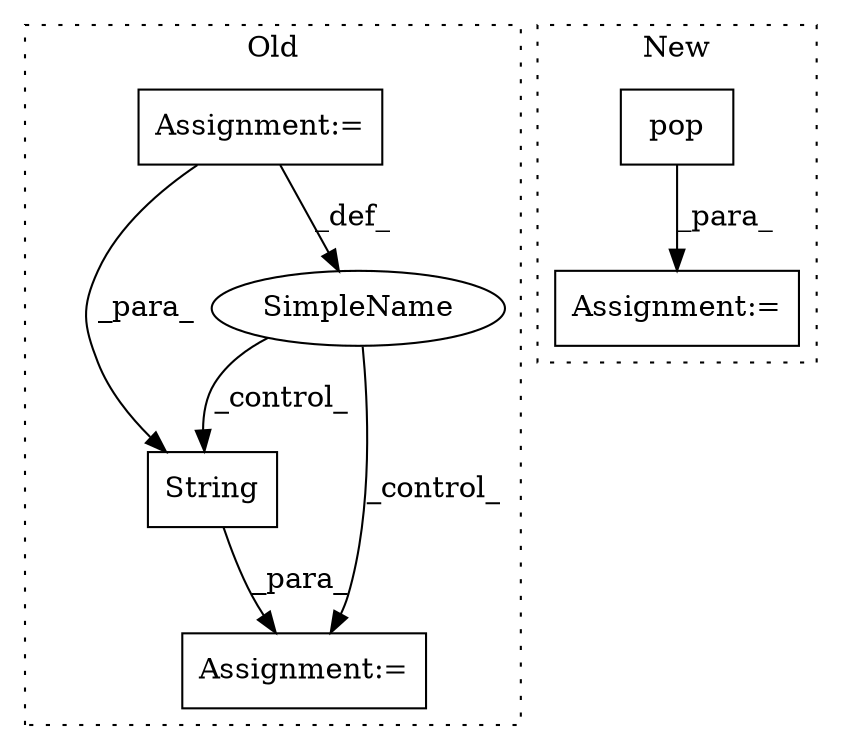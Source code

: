 digraph G {
subgraph cluster0 {
1 [label="String" a="32" s="22626,22666" l="7,1" shape="box"];
3 [label="Assignment:=" a="7" s="22383" l="1" shape="box"];
5 [label="Assignment:=" a="7" s="22625" l="1" shape="box"];
6 [label="SimpleName" a="42" s="" l="" shape="ellipse"];
label = "Old";
style="dotted";
}
subgraph cluster1 {
2 [label="pop" a="32" s="22224" l="5" shape="box"];
4 [label="Assignment:=" a="7" s="22206" l="1" shape="box"];
label = "New";
style="dotted";
}
1 -> 5 [label="_para_"];
2 -> 4 [label="_para_"];
3 -> 1 [label="_para_"];
3 -> 6 [label="_def_"];
6 -> 1 [label="_control_"];
6 -> 5 [label="_control_"];
}